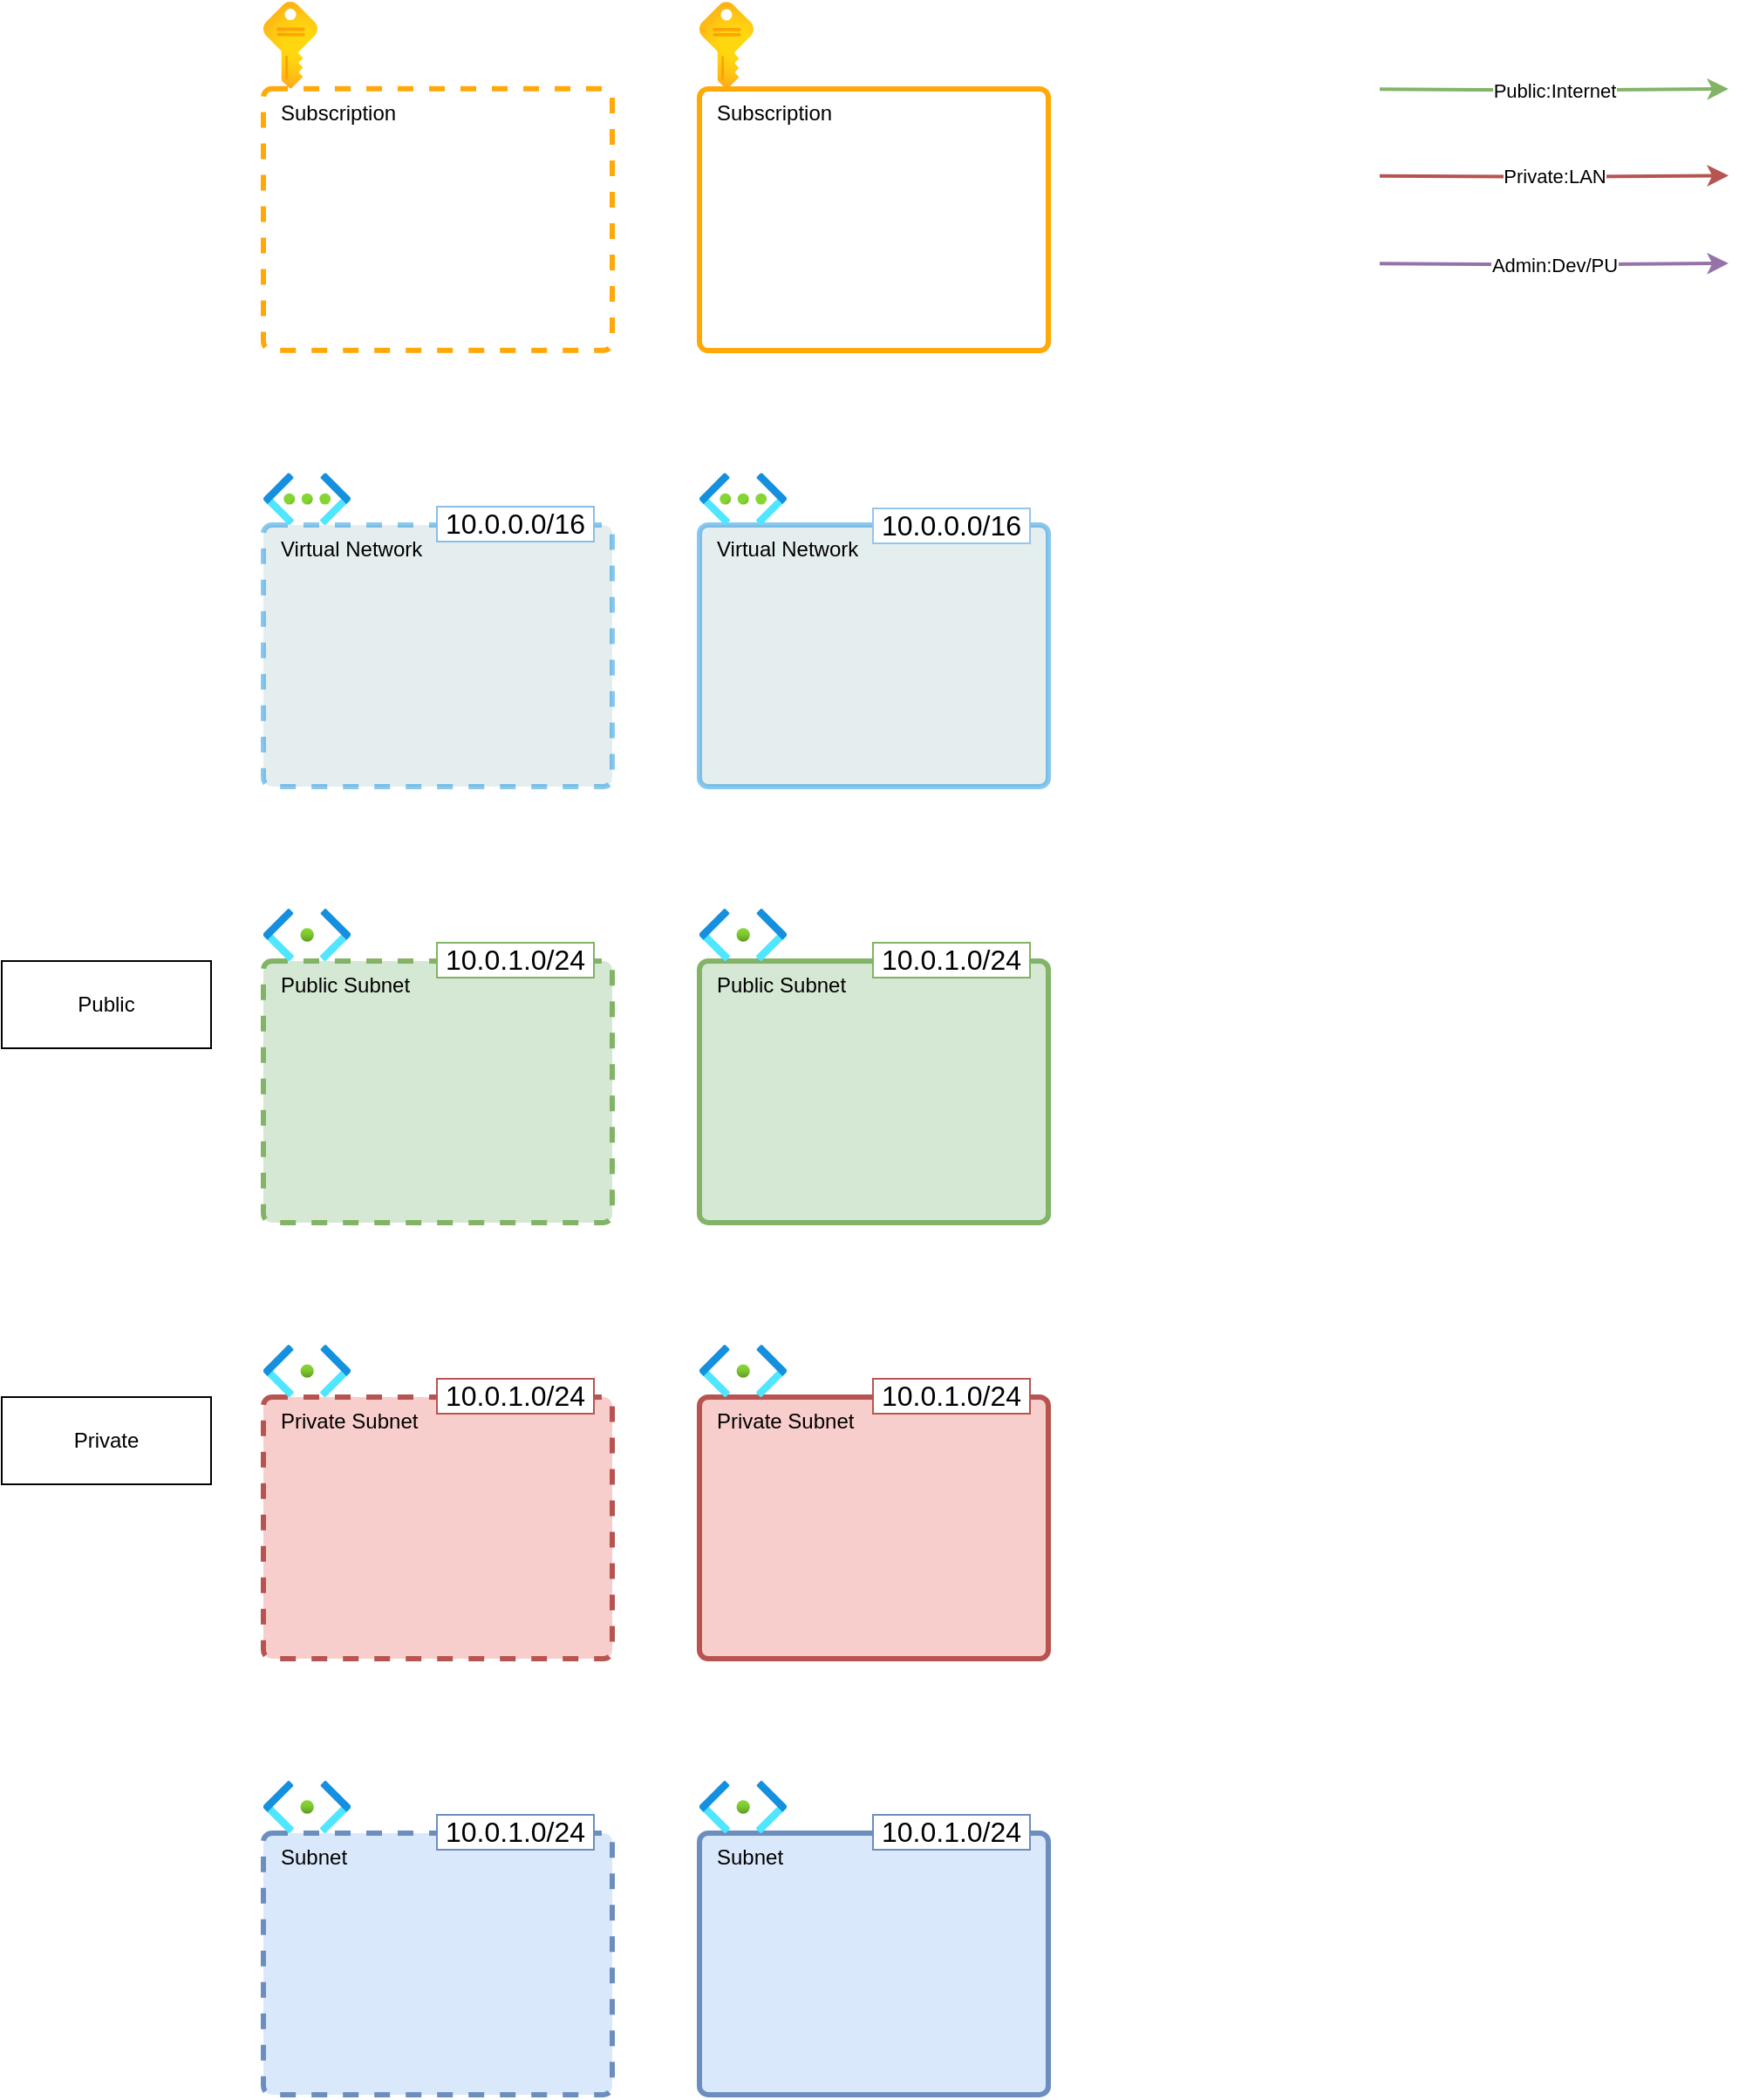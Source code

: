 <mxfile version="24.1.0" type="device" pages="4">
  <diagram id="hQM-2AhCChUVqLbkCYDw" name="Containers">
    <mxGraphModel dx="2013" dy="1128" grid="1" gridSize="10" guides="1" tooltips="1" connect="1" arrows="1" fold="1" page="1" pageScale="1" pageWidth="1100" pageHeight="850" math="0" shadow="0">
      <root>
        <mxCell id="0" />
        <mxCell id="1" value="containers" parent="0" />
        <mxCell id="7blGRvWCN3fn2We1EEZH-9" value="" style="group" parent="1" vertex="1" connectable="0">
          <mxGeometry x="150" y="49.85" width="200" height="200" as="geometry" />
        </mxCell>
        <mxCell id="7blGRvWCN3fn2We1EEZH-8" value="" style="rounded=1;whiteSpace=wrap;html=1;absoluteArcSize=1;arcSize=10;fillColor=none;strokeColor=#ffa806;dashed=1;strokeWidth=3;" parent="7blGRvWCN3fn2We1EEZH-9" vertex="1">
          <mxGeometry y="50" width="200" height="150" as="geometry" />
        </mxCell>
        <mxCell id="7blGRvWCN3fn2We1EEZH-4" value="Subscription" style="image;aspect=fixed;html=1;points=[];align=left;fontSize=12;image=img/lib/azure2/general/Subscriptions.svg;spacing=0;spacingLeft=10;spacingTop=2;" parent="7blGRvWCN3fn2We1EEZH-9" vertex="1">
          <mxGeometry width="30.99" height="50" as="geometry" />
        </mxCell>
        <mxCell id="7blGRvWCN3fn2We1EEZH-13" value="" style="group;opacity=50;" parent="1" vertex="1" connectable="0">
          <mxGeometry x="150" y="320.15" width="200" height="179.85" as="geometry" />
        </mxCell>
        <mxCell id="7blGRvWCN3fn2We1EEZH-11" value="&amp;nbsp;10.0.0.0/16&amp;nbsp;" style="rounded=1;whiteSpace=wrap;html=1;absoluteArcSize=1;arcSize=10;fillColor=#ccdddd;strokeColor=#1491df;dashed=1;strokeWidth=3;fontSize=16;labelPosition=center;verticalLabelPosition=top;align=right;verticalAlign=bottom;spacing=0;spacingBottom=-10;spacingRight=10;labelBackgroundColor=default;opacity=50;labelBorderColor=#89bee6;" parent="7blGRvWCN3fn2We1EEZH-13" vertex="1">
          <mxGeometry y="29.85" width="200" height="150" as="geometry" />
        </mxCell>
        <mxCell id="7blGRvWCN3fn2We1EEZH-2" value="Virtual Network" style="image;aspect=fixed;html=1;points=[];align=left;fontSize=12;image=img/lib/azure2/networking/Virtual_Networks.svg;spacingLeft=10;spacing=0;spacingTop=2;labelBackgroundColor=none;" parent="7blGRvWCN3fn2We1EEZH-13" vertex="1">
          <mxGeometry width="50" height="29.85" as="geometry" />
        </mxCell>
        <mxCell id="7blGRvWCN3fn2We1EEZH-25" value="" style="group;fontSize=16;labelPosition=center;verticalLabelPosition=top;align=center;verticalAlign=bottom;" parent="1" vertex="1" connectable="0">
          <mxGeometry x="150" y="570" width="200" height="179.94" as="geometry" />
        </mxCell>
        <mxCell id="7blGRvWCN3fn2We1EEZH-21" value="&amp;nbsp;10.0.1.0/24&amp;nbsp;" style="rounded=1;whiteSpace=wrap;html=1;absoluteArcSize=1;arcSize=10;fillColor=#d5e8d4;strokeColor=#82b366;dashed=1;strokeWidth=3;labelPosition=center;verticalLabelPosition=top;align=right;verticalAlign=bottom;fontSize=16;labelBackgroundColor=default;spacing=0;spacingRight=10;spacingBottom=-10;labelBorderColor=#81b365;" parent="7blGRvWCN3fn2We1EEZH-25" vertex="1">
          <mxGeometry y="29.94" width="200" height="150" as="geometry" />
        </mxCell>
        <mxCell id="7blGRvWCN3fn2We1EEZH-3" value="Public Subnet" style="image;aspect=fixed;html=1;points=[];align=left;fontSize=12;image=img/lib/azure2/networking/Subnet.svg;spacing=0;spacingTop=2;spacingLeft=10;labelBackgroundColor=none;" parent="7blGRvWCN3fn2We1EEZH-25" vertex="1">
          <mxGeometry width="50" height="29.94" as="geometry" />
        </mxCell>
        <mxCell id="7blGRvWCN3fn2We1EEZH-33" value="" style="group" parent="1" vertex="1" connectable="0">
          <mxGeometry x="400" y="50" width="200" height="200" as="geometry" />
        </mxCell>
        <mxCell id="7blGRvWCN3fn2We1EEZH-34" value="" style="rounded=1;whiteSpace=wrap;html=1;absoluteArcSize=1;arcSize=10;fillColor=none;strokeColor=#ffa806;strokeWidth=3;" parent="7blGRvWCN3fn2We1EEZH-33" vertex="1">
          <mxGeometry y="50" width="200" height="150" as="geometry" />
        </mxCell>
        <mxCell id="7blGRvWCN3fn2We1EEZH-35" value="Subscription" style="image;aspect=fixed;html=1;points=[];align=left;fontSize=12;image=img/lib/azure2/general/Subscriptions.svg;spacing=0;spacingLeft=10;spacingTop=2;" parent="7blGRvWCN3fn2We1EEZH-33" vertex="1">
          <mxGeometry width="30.99" height="50" as="geometry" />
        </mxCell>
        <mxCell id="7blGRvWCN3fn2We1EEZH-52" value="" style="group" parent="1" vertex="1" connectable="0">
          <mxGeometry x="400" y="320.15" width="200" height="179.85" as="geometry" />
        </mxCell>
        <mxCell id="7blGRvWCN3fn2We1EEZH-53" value="&amp;nbsp;10.0.0.0/16&amp;nbsp;" style="rounded=1;whiteSpace=wrap;html=1;absoluteArcSize=1;arcSize=10;fillColor=#ccdddd;strokeColor=#1491df;strokeWidth=3;fontSize=16;labelPosition=center;verticalLabelPosition=top;align=right;verticalAlign=bottom;spacing=0;spacingBottom=-11;spacingRight=10;labelBackgroundColor=default;opacity=50;labelBorderColor=#95c5ed;" parent="7blGRvWCN3fn2We1EEZH-52" vertex="1">
          <mxGeometry y="29.85" width="200" height="150" as="geometry" />
        </mxCell>
        <mxCell id="7blGRvWCN3fn2We1EEZH-54" value="Virtual Network" style="image;aspect=fixed;html=1;points=[];align=left;fontSize=12;image=img/lib/azure2/networking/Virtual_Networks.svg;spacingLeft=10;spacing=0;spacingTop=2;labelBackgroundColor=none;" parent="7blGRvWCN3fn2We1EEZH-52" vertex="1">
          <mxGeometry width="50" height="29.85" as="geometry" />
        </mxCell>
        <mxCell id="7blGRvWCN3fn2We1EEZH-55" value="" style="group;fontSize=16;labelPosition=center;verticalLabelPosition=top;align=center;verticalAlign=bottom;" parent="1" vertex="1" connectable="0">
          <mxGeometry x="400" y="570" width="200" height="179.94" as="geometry" />
        </mxCell>
        <mxCell id="7blGRvWCN3fn2We1EEZH-56" value="&amp;nbsp;10.0.1.0/24&amp;nbsp;" style="rounded=1;whiteSpace=wrap;html=1;absoluteArcSize=1;arcSize=10;fillColor=#d5e8d4;strokeColor=#82b366;strokeWidth=3;labelPosition=center;verticalLabelPosition=top;align=right;verticalAlign=bottom;fontSize=16;labelBackgroundColor=default;spacing=0;spacingRight=10;spacingBottom=-10;labelBorderColor=#81b365;" parent="7blGRvWCN3fn2We1EEZH-55" vertex="1">
          <mxGeometry y="29.94" width="200" height="150" as="geometry" />
        </mxCell>
        <mxCell id="7blGRvWCN3fn2We1EEZH-57" value="Public Subnet" style="image;aspect=fixed;html=1;points=[];align=left;fontSize=12;image=img/lib/azure2/networking/Subnet.svg;spacing=0;spacingTop=2;spacingLeft=10;labelBackgroundColor=none;" parent="7blGRvWCN3fn2We1EEZH-55" vertex="1">
          <mxGeometry width="50" height="29.94" as="geometry" />
        </mxCell>
        <mxCell id="7blGRvWCN3fn2We1EEZH-65" value="" style="group;fontSize=16;labelPosition=center;verticalLabelPosition=top;align=center;verticalAlign=bottom;" parent="1" vertex="1" connectable="0">
          <mxGeometry x="150" y="820.06" width="200" height="179.94" as="geometry" />
        </mxCell>
        <mxCell id="7blGRvWCN3fn2We1EEZH-66" value="&amp;nbsp;10.0.1.0/24&amp;nbsp;" style="rounded=1;whiteSpace=wrap;html=1;absoluteArcSize=1;arcSize=10;fillColor=#f8cecc;strokeColor=#b85450;dashed=1;strokeWidth=3;labelPosition=center;verticalLabelPosition=top;align=right;verticalAlign=bottom;fontSize=16;labelBackgroundColor=default;spacing=0;spacingRight=10;spacingBottom=-10;labelBorderColor=#b95450;" parent="7blGRvWCN3fn2We1EEZH-65" vertex="1">
          <mxGeometry y="29.94" width="200" height="150" as="geometry" />
        </mxCell>
        <mxCell id="7blGRvWCN3fn2We1EEZH-67" value="Private Subnet" style="image;aspect=fixed;html=1;points=[];align=left;fontSize=12;image=img/lib/azure2/networking/Subnet.svg;spacing=0;spacingTop=2;spacingLeft=10;labelBackgroundColor=none;" parent="7blGRvWCN3fn2We1EEZH-65" vertex="1">
          <mxGeometry width="50" height="29.94" as="geometry" />
        </mxCell>
        <mxCell id="7blGRvWCN3fn2We1EEZH-68" value="" style="group;fontSize=16;labelPosition=center;verticalLabelPosition=top;align=center;verticalAlign=bottom;" parent="1" vertex="1" connectable="0">
          <mxGeometry x="400" y="820.06" width="200" height="179.94" as="geometry" />
        </mxCell>
        <mxCell id="7blGRvWCN3fn2We1EEZH-69" value="&amp;nbsp;10.0.1.0/24&amp;nbsp;" style="rounded=1;whiteSpace=wrap;html=1;absoluteArcSize=1;arcSize=10;fillColor=#f8cecc;strokeColor=#b85450;strokeWidth=3;labelPosition=center;verticalLabelPosition=top;align=right;verticalAlign=bottom;fontSize=16;labelBackgroundColor=default;spacing=0;spacingRight=10;spacingBottom=-10;labelBorderColor=#b95450;textShadow=0;" parent="7blGRvWCN3fn2We1EEZH-68" vertex="1">
          <mxGeometry y="29.94" width="200" height="150" as="geometry" />
        </mxCell>
        <mxCell id="7blGRvWCN3fn2We1EEZH-70" value="Private Subnet" style="image;aspect=fixed;html=1;points=[];align=left;fontSize=12;image=img/lib/azure2/networking/Subnet.svg;spacing=0;spacingTop=2;spacingLeft=10;labelBackgroundColor=none;" parent="7blGRvWCN3fn2We1EEZH-68" vertex="1">
          <mxGeometry width="50" height="29.94" as="geometry" />
        </mxCell>
        <mxCell id="7blGRvWCN3fn2We1EEZH-71" value="" style="group;fontSize=16;labelPosition=center;verticalLabelPosition=top;align=center;verticalAlign=bottom;" parent="1" vertex="1" connectable="0">
          <mxGeometry x="150" y="1070" width="200" height="179.94" as="geometry" />
        </mxCell>
        <mxCell id="7blGRvWCN3fn2We1EEZH-72" value="&amp;nbsp;10.0.1.0/24&amp;nbsp;" style="rounded=1;whiteSpace=wrap;html=1;absoluteArcSize=1;arcSize=10;fillColor=#dae8fc;strokeColor=#6c8ebf;dashed=1;strokeWidth=3;labelPosition=center;verticalLabelPosition=top;align=right;verticalAlign=bottom;fontSize=16;labelBackgroundColor=default;spacing=0;spacingRight=10;spacingBottom=-10;labelBorderColor=#6c8ebf;" parent="7blGRvWCN3fn2We1EEZH-71" vertex="1">
          <mxGeometry y="29.94" width="200" height="150" as="geometry" />
        </mxCell>
        <mxCell id="7blGRvWCN3fn2We1EEZH-73" value="Subnet" style="image;aspect=fixed;html=1;points=[];align=left;fontSize=12;image=img/lib/azure2/networking/Subnet.svg;spacing=0;spacingTop=2;spacingLeft=10;labelBackgroundColor=none;" parent="7blGRvWCN3fn2We1EEZH-71" vertex="1">
          <mxGeometry width="50" height="29.94" as="geometry" />
        </mxCell>
        <mxCell id="7blGRvWCN3fn2We1EEZH-74" value="" style="group;fontSize=16;labelPosition=center;verticalLabelPosition=top;align=center;verticalAlign=bottom;" parent="1" vertex="1" connectable="0">
          <mxGeometry x="400" y="1070.0" width="200" height="179.94" as="geometry" />
        </mxCell>
        <mxCell id="7blGRvWCN3fn2We1EEZH-75" value="&amp;nbsp;10.0.1.0/24&amp;nbsp;" style="rounded=1;whiteSpace=wrap;html=1;absoluteArcSize=1;arcSize=10;fillColor=#dae8fc;strokeColor=#6c8ebf;strokeWidth=3;labelPosition=center;verticalLabelPosition=top;align=right;verticalAlign=bottom;fontSize=16;labelBackgroundColor=default;spacing=0;spacingRight=10;spacingBottom=-10;labelBorderColor=#6c8ebf;" parent="7blGRvWCN3fn2We1EEZH-74" vertex="1">
          <mxGeometry y="29.94" width="200" height="150" as="geometry" />
        </mxCell>
        <mxCell id="7blGRvWCN3fn2We1EEZH-76" value="Subnet" style="image;aspect=fixed;html=1;points=[];align=left;fontSize=12;image=img/lib/azure2/networking/Subnet.svg;spacing=0;spacingTop=2;spacingLeft=10;labelBackgroundColor=none;" parent="7blGRvWCN3fn2We1EEZH-74" vertex="1">
          <mxGeometry width="50" height="29.94" as="geometry" />
        </mxCell>
        <mxCell id="7blGRvWCN3fn2We1EEZH-77" value="Public" style="rounded=0;whiteSpace=wrap;html=1;" parent="1" vertex="1">
          <mxGeometry y="600" width="120" height="50" as="geometry" />
        </mxCell>
        <mxCell id="7blGRvWCN3fn2We1EEZH-78" value="Private" style="rounded=0;whiteSpace=wrap;html=1;" parent="1" vertex="1">
          <mxGeometry y="850" width="120" height="50" as="geometry" />
        </mxCell>
        <mxCell id="7blGRvWCN3fn2We1EEZH-105" value="Public:Internet" style="edgeStyle=orthogonalEdgeStyle;rounded=0;orthogonalLoop=1;jettySize=auto;html=1;strokeWidth=2;fillColor=#d5e8d4;strokeColor=#82b366;" parent="1" edge="1">
          <mxGeometry relative="1" as="geometry">
            <mxPoint x="990" y="99.998" as="targetPoint" />
            <mxPoint x="790" y="100.18" as="sourcePoint" />
          </mxGeometry>
        </mxCell>
        <mxCell id="7blGRvWCN3fn2We1EEZH-107" value="Private:LAN" style="edgeStyle=orthogonalEdgeStyle;rounded=0;orthogonalLoop=1;jettySize=auto;html=1;strokeWidth=2;fillColor=#f8cecc;strokeColor=#b85450;" parent="1" edge="1">
          <mxGeometry relative="1" as="geometry">
            <mxPoint x="990" y="149.678" as="targetPoint" />
            <mxPoint x="790" y="149.86" as="sourcePoint" />
          </mxGeometry>
        </mxCell>
        <mxCell id="7blGRvWCN3fn2We1EEZH-108" value="Admin:Dev/PU" style="edgeStyle=orthogonalEdgeStyle;rounded=0;orthogonalLoop=1;jettySize=auto;html=1;strokeWidth=2;fillColor=#e1d5e7;strokeColor=#9673a6;" parent="1" edge="1">
          <mxGeometry relative="1" as="geometry">
            <mxPoint x="990" y="199.998" as="targetPoint" />
            <mxPoint x="790" y="200.18" as="sourcePoint" />
          </mxGeometry>
        </mxCell>
      </root>
    </mxGraphModel>
  </diagram>
  <diagram id="EEK7TJQ7NHCJ3IJfa6FC" name="Resources">
    <mxGraphModel dx="2413" dy="1128" grid="1" gridSize="10" guides="1" tooltips="1" connect="1" arrows="1" fold="1" page="0" pageScale="1" pageWidth="1100" pageHeight="850" math="0" shadow="0">
      <root>
        <mxCell id="0" />
        <mxCell id="1" parent="0" />
        <mxCell id="X4--OR52s0TimfrCdmld-10" value="" style="group" parent="1" vertex="1" connectable="0">
          <mxGeometry x="250" y="150" width="100" height="100" as="geometry" />
        </mxCell>
        <mxCell id="X4--OR52s0TimfrCdmld-11" value="" style="rounded=1;whiteSpace=wrap;html=1;absoluteArcSize=1;arcSize=10;container=0;" parent="X4--OR52s0TimfrCdmld-10" vertex="1">
          <mxGeometry width="100" height="100" as="geometry" />
        </mxCell>
        <mxCell id="X4--OR52s0TimfrCdmld-12" value="Virtual Machine" style="image;aspect=fixed;html=1;points=[];align=center;fontSize=10;image=img/lib/azure2/compute/Virtual_Machine.svg;container=0;" parent="X4--OR52s0TimfrCdmld-10" vertex="1">
          <mxGeometry x="25" y="26.81" width="50" height="46.38" as="geometry" />
        </mxCell>
        <mxCell id="X4--OR52s0TimfrCdmld-13" value="" style="group;absoluteArcSize=1;arcSize=10;" parent="1" vertex="1" connectable="0">
          <mxGeometry x="250" y="300.15" width="100" height="100" as="geometry" />
        </mxCell>
        <mxCell id="X4--OR52s0TimfrCdmld-14" value="" style="rounded=1;whiteSpace=wrap;html=1;absoluteArcSize=1;arcSize=10;container=0;" parent="X4--OR52s0TimfrCdmld-13" vertex="1">
          <mxGeometry x="-0.003" width="100" height="100" as="geometry" />
        </mxCell>
        <mxCell id="X4--OR52s0TimfrCdmld-15" value="VM Scale Set" style="image;aspect=fixed;html=1;points=[];align=center;fontSize=10;image=img/lib/azure2/compute/VM_Scale_Sets.svg;" parent="X4--OR52s0TimfrCdmld-13" vertex="1">
          <mxGeometry x="24.997" y="25" width="50" height="50" as="geometry" />
        </mxCell>
        <mxCell id="X4--OR52s0TimfrCdmld-16" value="" style="group;absoluteArcSize=1;arcSize=10;" parent="1" vertex="1" connectable="0">
          <mxGeometry x="650" y="150" width="100" height="100" as="geometry" />
        </mxCell>
        <mxCell id="X4--OR52s0TimfrCdmld-17" value="" style="rounded=1;whiteSpace=wrap;html=1;absoluteArcSize=1;arcSize=10;container=0;" parent="X4--OR52s0TimfrCdmld-16" vertex="1">
          <mxGeometry x="-0.003" width="100" height="100" as="geometry" />
        </mxCell>
        <mxCell id="X4--OR52s0TimfrCdmld-18" value="DB Maria" style="image;aspect=fixed;html=1;points=[];align=center;fontSize=10;image=img/lib/azure2/databases/Azure_Database_MariaDB_Server.svg;" parent="X4--OR52s0TimfrCdmld-16" vertex="1">
          <mxGeometry x="31.247" y="25" width="37.5" height="50" as="geometry" />
        </mxCell>
        <mxCell id="X4--OR52s0TimfrCdmld-19" value="Compute" style="rounded=0;whiteSpace=wrap;html=1;" parent="1" vertex="1">
          <mxGeometry x="200" y="50" width="200" height="50" as="geometry" />
        </mxCell>
        <mxCell id="X4--OR52s0TimfrCdmld-20" value="Containers" style="rounded=0;whiteSpace=wrap;html=1;" parent="1" vertex="1">
          <mxGeometry x="400" y="50" width="200" height="50" as="geometry" />
        </mxCell>
        <mxCell id="X4--OR52s0TimfrCdmld-21" value="Database" style="rounded=0;whiteSpace=wrap;html=1;" parent="1" vertex="1">
          <mxGeometry x="600" y="50" width="200" height="50" as="geometry" />
        </mxCell>
        <mxCell id="X4--OR52s0TimfrCdmld-22" value="Identity" style="rounded=0;whiteSpace=wrap;html=1;" parent="1" vertex="1">
          <mxGeometry x="800" y="50" width="200" height="50" as="geometry" />
        </mxCell>
        <mxCell id="X4--OR52s0TimfrCdmld-23" value="Networking" style="rounded=0;whiteSpace=wrap;html=1;" parent="1" vertex="1">
          <mxGeometry x="1000" y="50" width="300" height="50" as="geometry" />
        </mxCell>
        <mxCell id="X4--OR52s0TimfrCdmld-25" value="Storage" style="rounded=0;whiteSpace=wrap;html=1;" parent="1" vertex="1">
          <mxGeometry x="1300" y="50" width="250" height="50" as="geometry" />
        </mxCell>
        <mxCell id="X4--OR52s0TimfrCdmld-28" value="" style="rounded=1;whiteSpace=wrap;html=1;absoluteArcSize=1;arcSize=10;container=0;" parent="1" vertex="1">
          <mxGeometry x="-200" y="95.86" width="100" height="100" as="geometry" />
        </mxCell>
        <mxCell id="X4--OR52s0TimfrCdmld-32" value="" style="group" parent="1" vertex="1" connectable="0">
          <mxGeometry x="250" y="450" width="100" height="100" as="geometry" />
        </mxCell>
        <mxCell id="X4--OR52s0TimfrCdmld-30" value="" style="rounded=1;whiteSpace=wrap;html=1;absoluteArcSize=1;arcSize=10;container=0;" parent="X4--OR52s0TimfrCdmld-32" vertex="1">
          <mxGeometry width="100" height="100" as="geometry" />
        </mxCell>
        <mxCell id="X4--OR52s0TimfrCdmld-31" value="App Service" style="image;aspect=fixed;html=1;points=[];align=center;fontSize=10;image=img/lib/azure2/compute/App_Services.svg;direction=south;" parent="X4--OR52s0TimfrCdmld-32" vertex="1">
          <mxGeometry x="25" y="25" width="50" height="50" as="geometry" />
        </mxCell>
        <mxCell id="X4--OR52s0TimfrCdmld-42" value="" style="group" parent="1" vertex="1" connectable="0">
          <mxGeometry x="650" y="300" width="100" height="100" as="geometry" />
        </mxCell>
        <mxCell id="X4--OR52s0TimfrCdmld-40" value="" style="rounded=1;whiteSpace=wrap;html=1;absoluteArcSize=1;arcSize=10;container=0;" parent="X4--OR52s0TimfrCdmld-42" vertex="1">
          <mxGeometry width="100" height="100" as="geometry" />
        </mxCell>
        <mxCell id="X4--OR52s0TimfrCdmld-41" value="DM Postgres" style="image;aspect=fixed;html=1;points=[];align=center;fontSize=10;image=img/lib/azure2/databases/Azure_Database_PostgreSQL_Server.svg;" parent="X4--OR52s0TimfrCdmld-42" vertex="1">
          <mxGeometry x="31.25" y="25" width="37.5" height="50" as="geometry" />
        </mxCell>
        <mxCell id="X4--OR52s0TimfrCdmld-44" value="" style="group" parent="1" vertex="1" connectable="0">
          <mxGeometry x="650" y="450" width="100" height="100" as="geometry" />
        </mxCell>
        <mxCell id="X4--OR52s0TimfrCdmld-39" value="" style="rounded=1;whiteSpace=wrap;html=1;absoluteArcSize=1;arcSize=10;container=0;" parent="X4--OR52s0TimfrCdmld-44" vertex="1">
          <mxGeometry width="100" height="100" as="geometry" />
        </mxCell>
        <mxCell id="X4--OR52s0TimfrCdmld-43" value="DB MySQL" style="image;aspect=fixed;html=1;points=[];align=center;fontSize=10;image=img/lib/azure2/databases/Azure_Database_MySQL_Server.svg;" parent="X4--OR52s0TimfrCdmld-44" vertex="1">
          <mxGeometry x="31.25" y="25" width="37.5" height="50" as="geometry" />
        </mxCell>
        <mxCell id="X4--OR52s0TimfrCdmld-45" value="Entra ID" style="image;aspect=fixed;html=1;points=[];align=center;fontSize=10;image=img/lib/azure2/identity/Azure_Active_Directory.svg;" parent="1" vertex="1">
          <mxGeometry x="875" y="175" width="50" height="45.71" as="geometry" />
        </mxCell>
        <mxCell id="X4--OR52s0TimfrCdmld-47" value="User" style="image;aspect=fixed;html=1;points=[];align=center;fontSize=10;image=img/lib/azure2/identity/Users.svg;" parent="1" vertex="1">
          <mxGeometry x="877.15" y="324.24" width="45.71" height="50" as="geometry" />
        </mxCell>
        <mxCell id="X4--OR52s0TimfrCdmld-51" value="" style="group" parent="1" vertex="1" connectable="0">
          <mxGeometry x="450" y="150" width="100" height="100" as="geometry" />
        </mxCell>
        <mxCell id="X4--OR52s0TimfrCdmld-37" value="" style="rounded=1;whiteSpace=wrap;html=1;absoluteArcSize=1;arcSize=10;container=0;" parent="X4--OR52s0TimfrCdmld-51" vertex="1">
          <mxGeometry width="100" height="100" as="geometry" />
        </mxCell>
        <mxCell id="X4--OR52s0TimfrCdmld-49" value="Container Registry" style="image;aspect=fixed;html=1;points=[];align=center;fontSize=10;image=img/lib/azure2/containers/Container_Registries.svg;" parent="X4--OR52s0TimfrCdmld-51" vertex="1">
          <mxGeometry x="25" y="27.575" width="50" height="44.85" as="geometry" />
        </mxCell>
        <mxCell id="X4--OR52s0TimfrCdmld-52" value="" style="group" parent="1" vertex="1" connectable="0">
          <mxGeometry x="450" y="300.15" width="100" height="100" as="geometry" />
        </mxCell>
        <mxCell id="X4--OR52s0TimfrCdmld-38" value="" style="rounded=1;whiteSpace=wrap;html=1;absoluteArcSize=1;arcSize=10;container=0;" parent="X4--OR52s0TimfrCdmld-52" vertex="1">
          <mxGeometry width="100" height="100" as="geometry" />
        </mxCell>
        <mxCell id="X4--OR52s0TimfrCdmld-48" value="Container Instance" style="image;aspect=fixed;html=1;points=[];align=center;fontSize=10;image=img/lib/azure2/containers/Container_Instances.svg;" parent="X4--OR52s0TimfrCdmld-52" vertex="1">
          <mxGeometry x="26.81" y="25" width="46.38" height="50" as="geometry" />
        </mxCell>
        <mxCell id="X4--OR52s0TimfrCdmld-53" value="Network Interface" style="image;aspect=fixed;html=1;points=[];align=center;fontSize=10;image=img/lib/azure2/networking/Network_Interfaces.svg;" parent="1" vertex="1">
          <mxGeometry x="1075" y="350" width="50" height="44.12" as="geometry" />
        </mxCell>
        <mxCell id="X4--OR52s0TimfrCdmld-54" value="Network Security&lt;div&gt;Group&lt;/div&gt;" style="image;aspect=fixed;html=1;points=[];align=center;fontSize=10;image=img/lib/azure2/networking/Network_Security_Groups.svg;" parent="1" vertex="1">
          <mxGeometry x="1204.41" y="250.15" width="41.18" height="50" as="geometry" />
        </mxCell>
        <mxCell id="X4--OR52s0TimfrCdmld-55" value="Public IP" style="image;aspect=fixed;html=1;points=[];align=center;fontSize=10;image=img/lib/azure2/networking/Public_IP_Addresses.svg;" parent="1" vertex="1">
          <mxGeometry x="1200" y="150.15" width="50" height="40" as="geometry" />
        </mxCell>
        <mxCell id="X4--OR52s0TimfrCdmld-56" value="Load Balancer" style="image;aspect=fixed;html=1;points=[];align=center;fontSize=10;image=img/lib/azure2/networking/Load_Balancers.svg;" parent="1" vertex="1">
          <mxGeometry x="1075" y="450" width="50" height="50" as="geometry" />
        </mxCell>
        <mxCell id="X4--OR52s0TimfrCdmld-57" value="Route Table" style="image;aspect=fixed;html=1;points=[];align=center;fontSize=10;image=img/lib/azure2/networking/Route_Tables.svg;" parent="1" vertex="1">
          <mxGeometry x="1075" y="550" width="50" height="48.44" as="geometry" />
        </mxCell>
        <mxCell id="X4--OR52s0TimfrCdmld-58" value="Firewall" style="image;aspect=fixed;html=1;points=[];align=center;fontSize=10;image=img/lib/azure2/networking/Firewalls.svg;" parent="1" vertex="1">
          <mxGeometry x="1200" y="450.15" width="50" height="42.25" as="geometry" />
        </mxCell>
        <mxCell id="X4--OR52s0TimfrCdmld-59" value="Virtual Network&lt;div&gt;Gateway&lt;/div&gt;" style="image;aspect=fixed;html=1;points=[];align=center;fontSize=10;image=img/lib/azure2/networking/Virtual_Network_Gateways.svg;" parent="1" vertex="1">
          <mxGeometry x="1206.16" y="550.15" width="37.68" height="50" as="geometry" />
        </mxCell>
        <mxCell id="X4--OR52s0TimfrCdmld-60" value="Virtual Network" style="image;aspect=fixed;html=1;points=[];align=center;fontSize=12;image=img/lib/azure2/networking/Virtual_Networks.svg;" parent="1" vertex="1">
          <mxGeometry x="1075" y="150.15" width="50" height="29.85" as="geometry" />
        </mxCell>
        <mxCell id="X4--OR52s0TimfrCdmld-61" value="Subnet" style="image;aspect=fixed;html=1;points=[];align=center;fontSize=12;image=img/lib/azure2/networking/Subnet.svg;" parent="1" vertex="1">
          <mxGeometry x="1075" y="250.15" width="50" height="29.94" as="geometry" />
        </mxCell>
        <mxCell id="X4--OR52s0TimfrCdmld-62" value="NAT" style="image;aspect=fixed;html=1;points=[];align=center;fontSize=10;image=img/lib/azure2/networking/NAT.svg;" parent="1" vertex="1">
          <mxGeometry x="1200" y="350.3" width="50" height="50" as="geometry" />
        </mxCell>
        <mxCell id="X4--OR52s0TimfrCdmld-64" value="Fileshare" style="image;aspect=fixed;html=1;points=[];align=center;fontSize=10;image=img/lib/azure2/storage/Azure_Fileshare.svg;" parent="1" vertex="1">
          <mxGeometry x="1348.5" y="250.15" width="50" height="50" as="geometry" />
        </mxCell>
        <mxCell id="X4--OR52s0TimfrCdmld-65" value="Storage Account" style="image;aspect=fixed;html=1;points=[];align=center;fontSize=10;image=img/lib/azure2/storage/Storage_Accounts.svg;" parent="1" vertex="1">
          <mxGeometry x="1350" y="150.15" width="50" height="40" as="geometry" />
        </mxCell>
        <mxCell id="X4--OR52s0TimfrCdmld-66" value="Table" style="image;aspect=fixed;html=1;points=[];align=center;fontSize=10;image=img/lib/azure2/general/Table.svg;" parent="1" vertex="1">
          <mxGeometry x="1352.5" y="349.3" width="50" height="40.63" as="geometry" />
        </mxCell>
        <mxCell id="X4--OR52s0TimfrCdmld-67" value="Storage Queue" style="image;aspect=fixed;html=1;points=[];align=center;fontSize=10;image=img/lib/azure2/general/Storage_Queue.svg;" parent="1" vertex="1">
          <mxGeometry x="1450" y="350.3" width="50" height="40.63" as="geometry" />
        </mxCell>
        <mxCell id="X4--OR52s0TimfrCdmld-68" value="General" style="rounded=0;whiteSpace=wrap;html=1;" parent="1" vertex="1">
          <mxGeometry y="50" width="200" height="50" as="geometry" />
        </mxCell>
        <mxCell id="X4--OR52s0TimfrCdmld-69" value="Subscription" style="image;aspect=fixed;html=1;points=[];align=center;fontSize=10;image=img/lib/azure2/general/Subscriptions.svg;" parent="1" vertex="1">
          <mxGeometry x="84.51" y="175" width="30.99" height="50" as="geometry" />
        </mxCell>
        <mxCell id="X4--OR52s0TimfrCdmld-70" value="Management&lt;div style=&quot;font-size: 10px;&quot;&gt;Group&lt;/div&gt;" style="image;aspect=fixed;html=1;points=[];align=center;fontSize=10;image=img/lib/azure2/general/Management_Groups.svg;labelBackgroundColor=none;" parent="1" vertex="1">
          <mxGeometry x="68.5" y="325.76" width="50" height="48.48" as="geometry" />
        </mxCell>
        <mxCell id="X4--OR52s0TimfrCdmld-71" value="Blob Block" style="image;aspect=fixed;html=1;points=[];align=center;fontSize=10;image=img/lib/azure2/general/Blob_Block.svg;" parent="1" vertex="1">
          <mxGeometry x="1450" y="150.0" width="50" height="40" as="geometry" />
        </mxCell>
        <mxCell id="X4--OR52s0TimfrCdmld-72" value="Blob Page" style="image;aspect=fixed;html=1;points=[];align=center;fontSize=10;image=img/lib/azure2/general/Blob_Page.svg;" parent="1" vertex="1">
          <mxGeometry x="1450" y="250.15" width="50" height="40" as="geometry" />
        </mxCell>
        <mxCell id="X4--OR52s0TimfrCdmld-78" value="" style="group" parent="1" vertex="1" connectable="0">
          <mxGeometry x="250" y="598.44" width="100" height="100" as="geometry" />
        </mxCell>
        <mxCell id="X4--OR52s0TimfrCdmld-76" value="" style="rounded=1;whiteSpace=wrap;html=1;absoluteArcSize=1;arcSize=10;container=0;" parent="X4--OR52s0TimfrCdmld-78" vertex="1">
          <mxGeometry width="100" height="100" as="geometry" />
        </mxCell>
        <mxCell id="X4--OR52s0TimfrCdmld-77" value="Function Appps" style="image;aspect=fixed;html=1;points=[];align=center;fontSize=10;image=img/lib/azure2/compute/Function_Apps.svg;" parent="X4--OR52s0TimfrCdmld-78" vertex="1">
          <mxGeometry x="25" y="27.94" width="50" height="44.12" as="geometry" />
        </mxCell>
        <mxCell id="X4--OR52s0TimfrCdmld-79" value="Resource Group" style="image;aspect=fixed;html=1;points=[];align=center;fontSize=10;image=img/lib/azure2/general/Resource_Groups.svg;" parent="1" vertex="1">
          <mxGeometry x="68.5" y="476.47" width="50" height="47.06" as="geometry" />
        </mxCell>
      </root>
    </mxGraphModel>
  </diagram>
  <diagram id="GnNl0MAy3WlE5Zf48ype" name="M365">
    <mxGraphModel dx="1116" dy="1117" grid="1" gridSize="10" guides="1" tooltips="1" connect="1" arrows="1" fold="1" page="0" pageScale="1" pageWidth="1100" pageHeight="850" math="0" shadow="0">
      <root>
        <mxCell id="0" />
        <mxCell id="1" parent="0" />
        <mxCell id="d9EE2vzyw4fk0ENPtXb_-1" value="" style="sketch=0;pointerEvents=1;shadow=0;dashed=0;html=1;strokeColor=#9673a6;fillColor=#57b8cb;labelPosition=center;verticalLabelPosition=bottom;verticalAlign=top;align=center;outlineConnect=0;shape=mxgraph.veeam2.microsoft_sharepoint;" vertex="1" parent="1">
          <mxGeometry x="80" y="-150" width="34" height="34" as="geometry" />
        </mxCell>
        <mxCell id="d9EE2vzyw4fk0ENPtXb_-2" value="" style="sketch=0;pointerEvents=1;shadow=0;dashed=0;html=1;strokeColor=none;fillColor=#aa4ac4;labelPosition=center;verticalLabelPosition=bottom;verticalAlign=top;align=center;outlineConnect=0;shape=mxgraph.veeam2.microsoft_teams;" vertex="1" parent="1">
          <mxGeometry x="50" y="-40.0" width="34" height="34" as="geometry" />
        </mxCell>
      </root>
    </mxGraphModel>
  </diagram>
  <diagram id="pZYL8tAK7s5oDmXZ2klL" name="Page-4">
    <mxGraphModel dx="2013" dy="1128" grid="1" gridSize="10" guides="1" tooltips="1" connect="1" arrows="1" fold="1" page="1" pageScale="1" pageWidth="1100" pageHeight="850" math="0" shadow="0">
      <root>
        <mxCell id="0" />
        <mxCell id="1" parent="0" />
      </root>
    </mxGraphModel>
  </diagram>
</mxfile>
